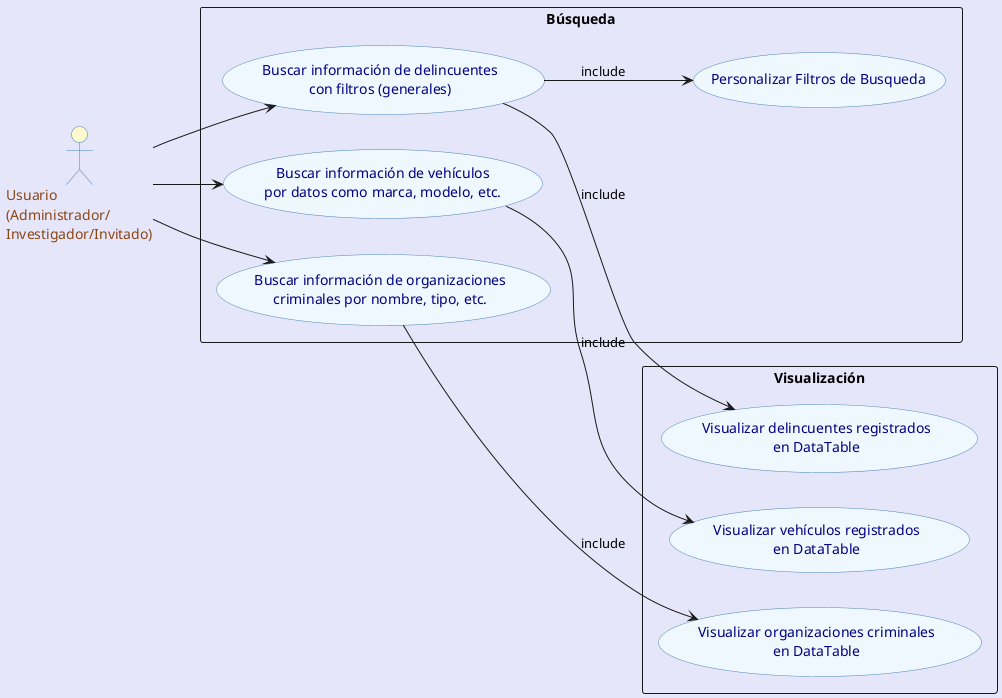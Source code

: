 @startuml
skinparam packageStyle rectangle
skinparam usecase {
    BackgroundColor #F0F8FF
    BorderColor #4682B4
    FontColor #000080
}

skinparam actor {
    BackgroundColor #FFFACD
    BorderColor #4682B4
    FontColor #8B4513
}

skinparam BackgroundColor #E6E6FA
skinparam BorderColor #8A2BE2

top to bottom direction

left to right direction

actor "Usuario\n(Administrador/\nInvestigador/Invitado)" as User

rectangle "Búsqueda" {
    usecase "Buscar información de delincuentes\ncon filtros (generales)" as UC1
    usecase "Buscar información de vehículos\npor datos como marca, modelo, etc." as UC2
    usecase "Buscar información de organizaciones\ncriminales por nombre, tipo, etc." as UC3
    usecase "Personalizar Filtros de Busqueda" as UC9
}

rectangle "Visualización" {
    usecase "Visualizar delincuentes registrados\nen DataTable" as UC6
    usecase "Visualizar vehículos registrados\nen DataTable" as UC4
    usecase "Visualizar organizaciones criminales\nen DataTable" as UC5
}

User --> UC1
User --> UC2
User --> UC3


UC1 --> UC6 : include
UC2 --> UC4 : include
UC3 --> UC5 : include
UC1 --> UC9 : include



@enduml